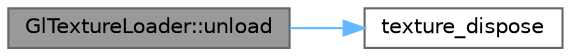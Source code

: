 digraph "GlTextureLoader::unload"
{
 // LATEX_PDF_SIZE
  bgcolor="transparent";
  edge [fontname=Helvetica,fontsize=10,labelfontname=Helvetica,labelfontsize=10];
  node [fontname=Helvetica,fontsize=10,shape=box,height=0.2,width=0.4];
  rankdir="LR";
  Node1 [id="Node000001",label="GlTextureLoader::unload",height=0.2,width=0.4,color="gray40", fillcolor="grey60", style="filled", fontcolor="black",tooltip=" "];
  Node1 -> Node2 [id="edge2_Node000001_Node000002",color="steelblue1",style="solid",tooltip=" "];
  Node2 [id="Node000002",label="texture_dispose",height=0.2,width=0.4,color="grey40", fillcolor="white", style="filled",URL="$spine-glfw_8cpp.html#aec477590627f310c4f52dd6484db92fb",tooltip="Disposes the texture"];
}
